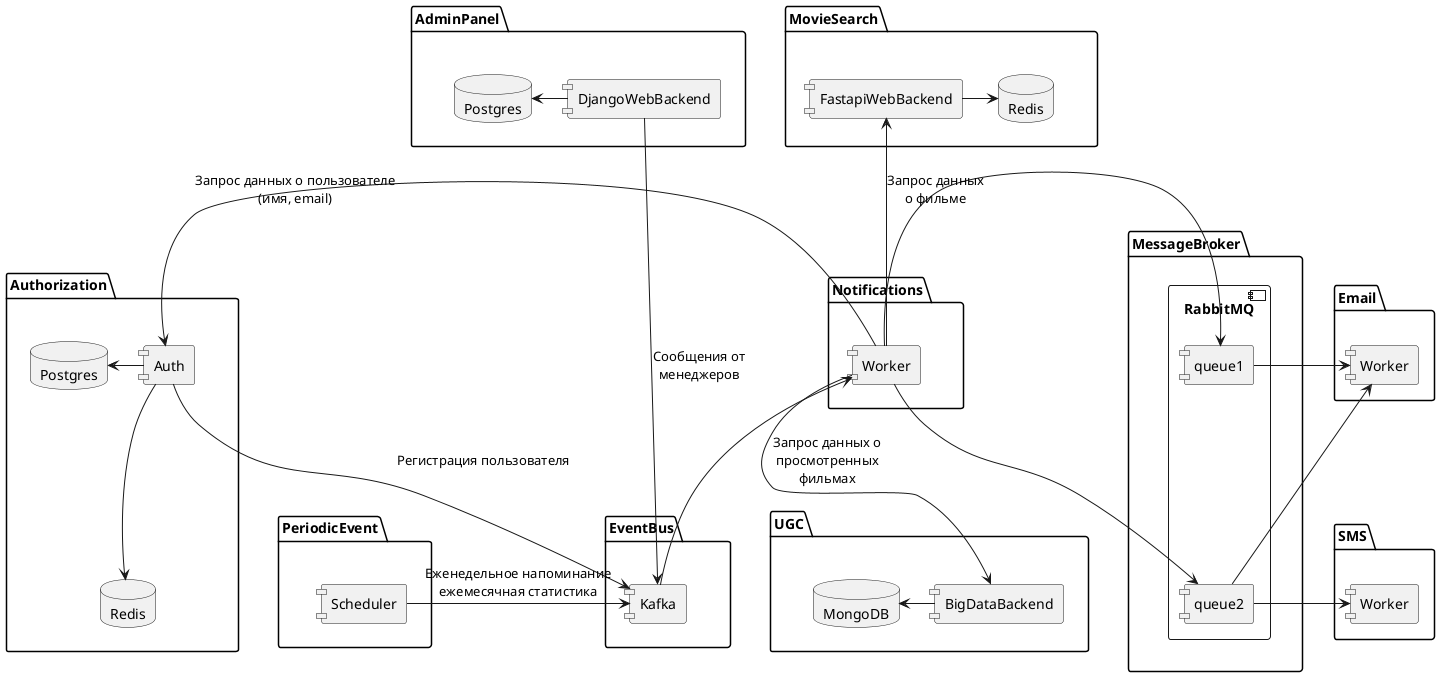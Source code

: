 "@startuml Notifications architecture"
skinparam componentStyle uml1

package Authorization {
    component Auth
    database Redis as redis2
    database Postgres as postgres2
}

package AdminPanel {
    component DjangoWebBackend as django
    database Postgres as postgres1
}

package PeriodicEvent {
    component Scheduler
}

package EventBus {
    component Kafka
}

package Notifications {
    component Worker as worker1
}

package MessageBroker {
    component RabbitMQ as rabbit {
        component queue1 as queue1
        component queue2 as queue2
        queue1 -[hidden]-> queue2
    }
}

package Email {
    component Worker as worker2
}

package SMS {
    component Worker as worker3
}

package MovieSearch {
    component FastapiWebBackend as fastapi
    database Redis as redis1
}

package UGC {
    component BigDataBackend as bigdata
    database MongoDB as mongo
}


AdminPanel -[hidden]-> Authorization
Authorization -[hidden]-> PeriodicEvent
Notifications -[hidden]-> MessageBroker
Notifications -[hidden]-> EventBus
MovieSearch -[hidden]-> Notifications
Notifications -[hidden]-> UGC

django -l-> postgres1
django -> Kafka: Сообщения от\nменеджеров
fastapi -r-> redis1
Auth -l-> postgres2
Auth -d-> redis2
Auth -r-> Kafka: Регистрация пользователя
Scheduler -r-> Kafka: Еженедельное напоминание\nежемесячная статистика
Kafka -l-> worker1
worker1 -l-> queue1
worker1 -l-> queue2
queue1 -l-> worker2
queue2 -l-> worker2
queue2 -l-> worker3
worker1 -> Auth: Запрос данных о пользователе\n(имя, email)
worker1 -> fastapi: Запрос данных\nо фильме
bigdata -l-> mongo
worker1 -> bigdata: Запрос данных о\nпросмотренных\nфильмах

@enduml 